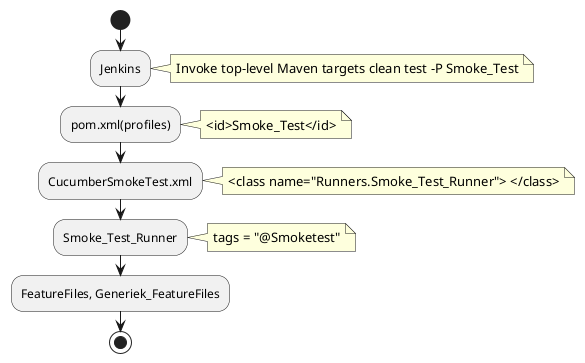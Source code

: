 @startuml
'https://plantuml.com/activity-diagram-beta

start

:Jenkins;
note right: Invoke top-level Maven targets clean test -P Smoke_Test

:pom.xml(profiles);
note right: <id>Smoke_Test</id>

:CucumberSmokeTest.xml;
note right: <class name="Runners.Smoke_Test_Runner"> </class>

:Smoke_Test_Runner;
note right: tags = "@Smoketest"

:FeatureFiles, Generiek_FeatureFiles;

stop

@enduml
